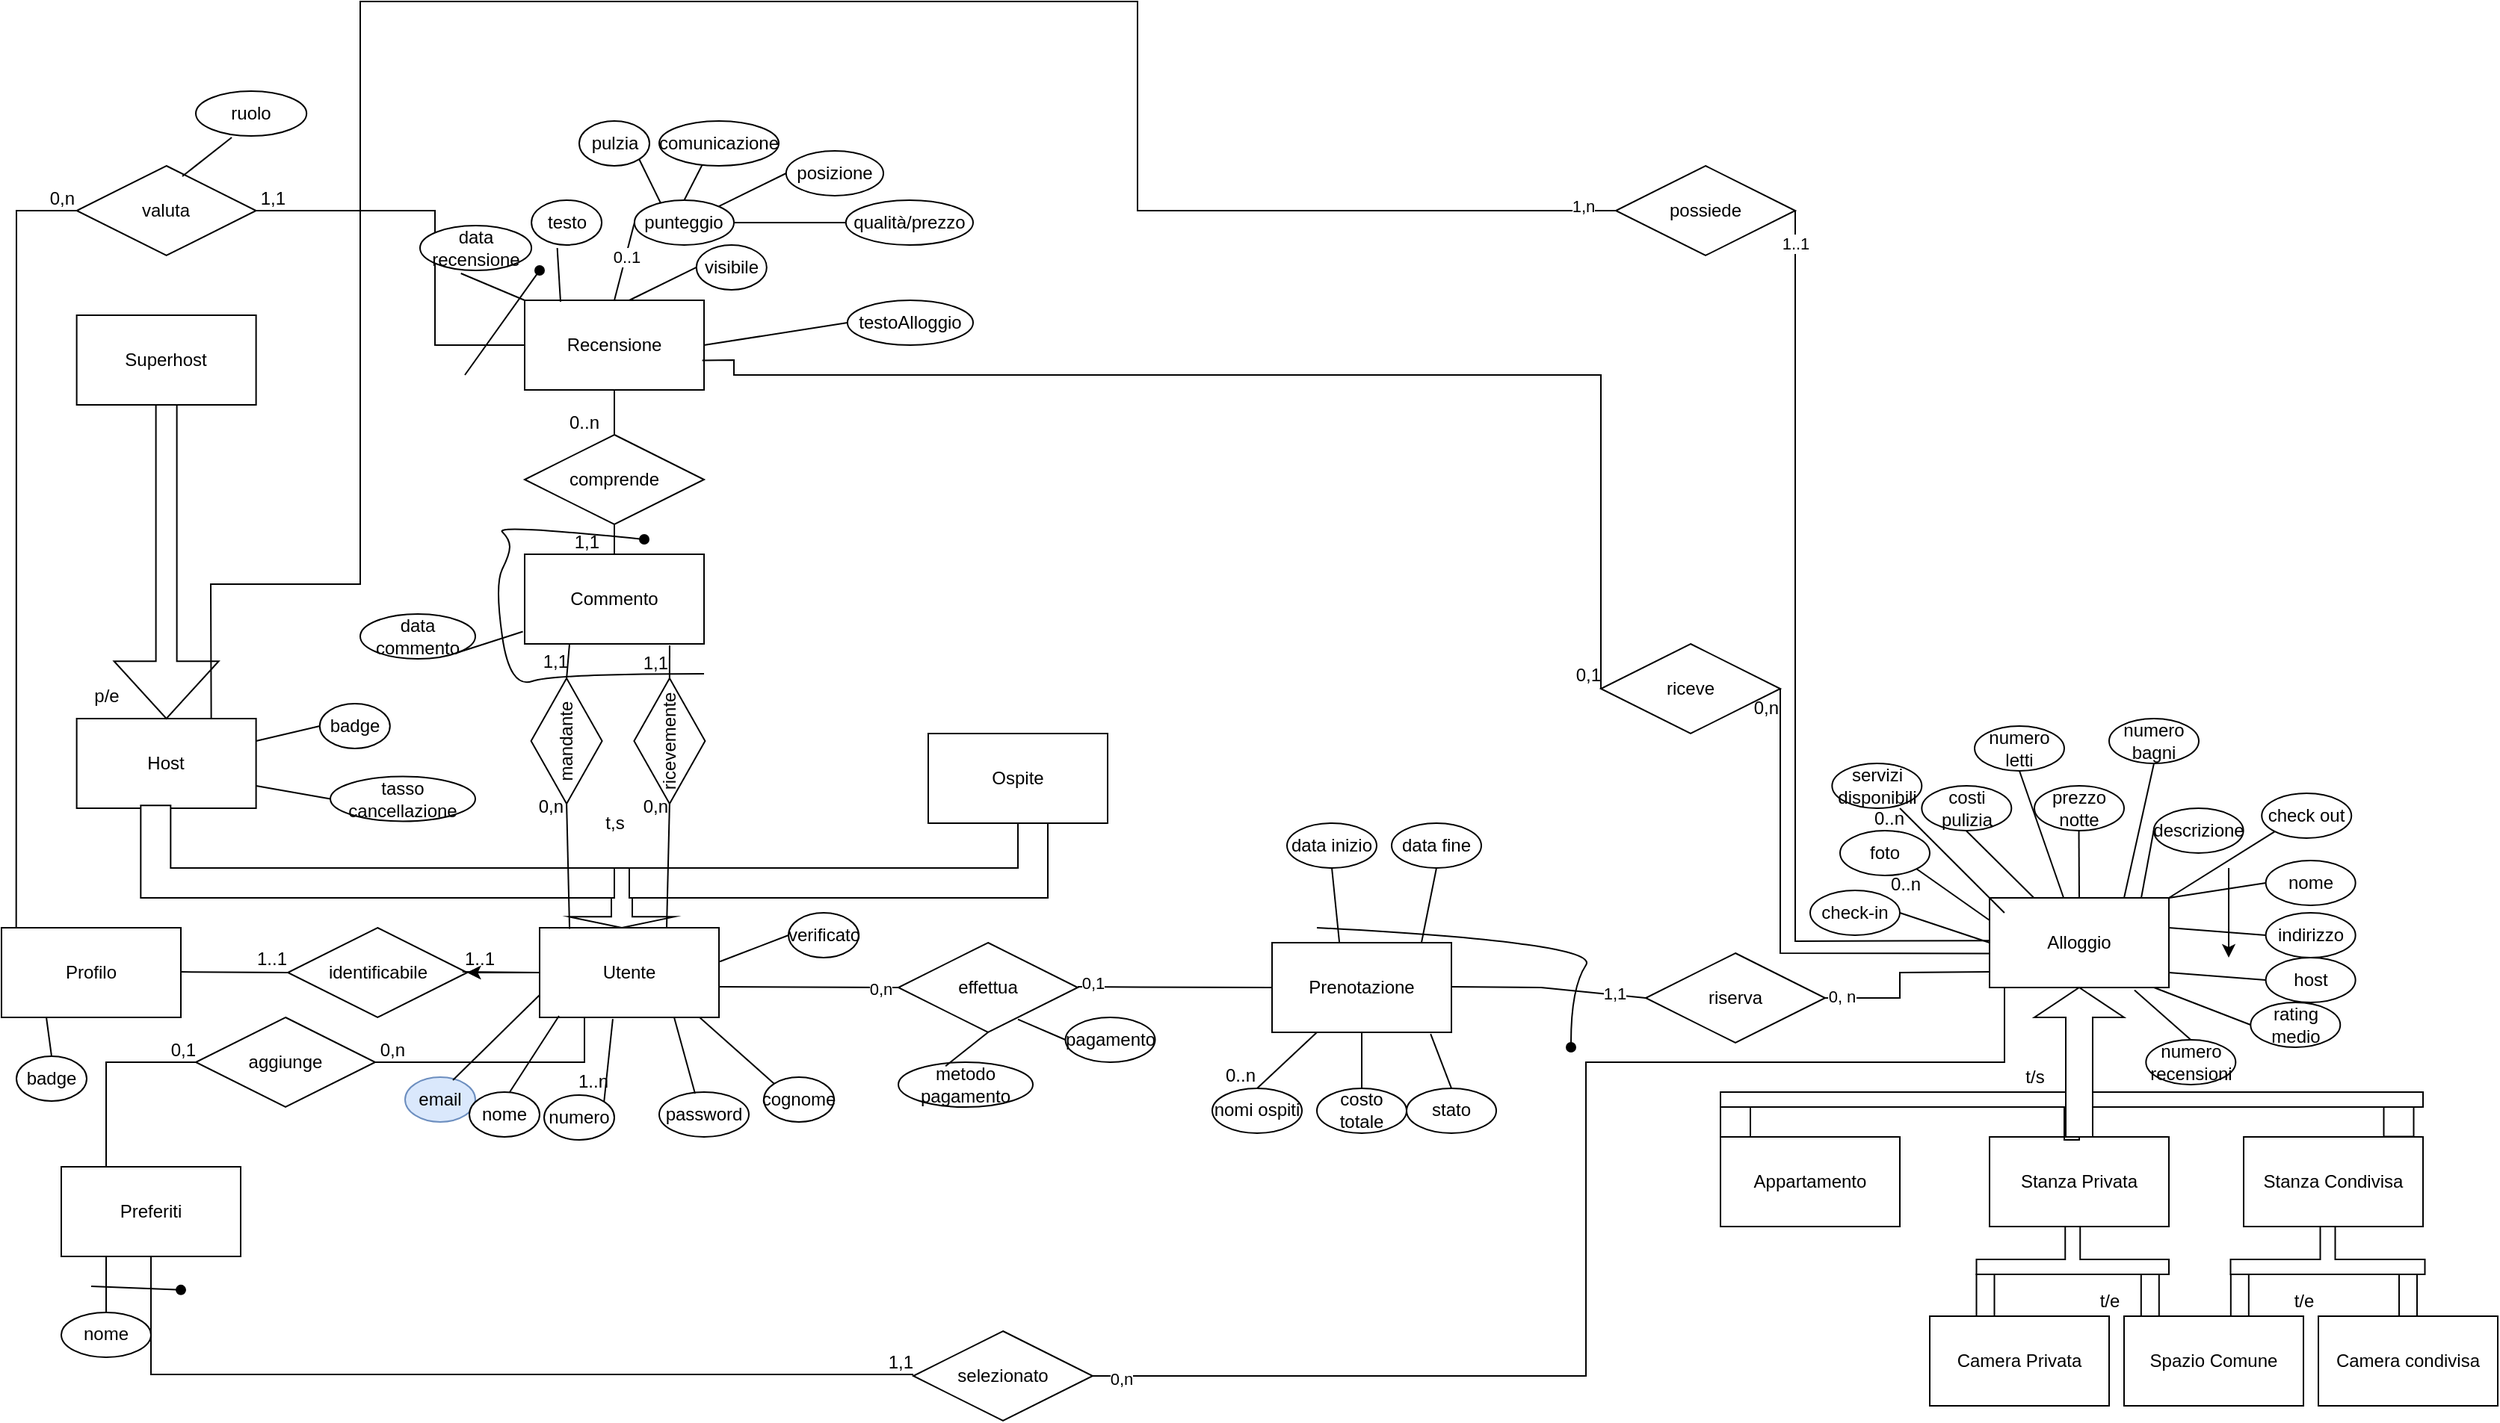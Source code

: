 <mxfile version="20.6.2" type="device"><diagram id="R2lEEEUBdFMjLlhIrx00" name="Page-1"><mxGraphModel dx="1554" dy="870" grid="1" gridSize="10" guides="1" tooltips="1" connect="1" arrows="1" fold="1" page="1" pageScale="1" pageWidth="850" pageHeight="1100" math="0" shadow="0" extFonts="Permanent Marker^https://fonts.googleapis.com/css?family=Permanent+Marker"><root><mxCell id="0"/><mxCell id="1" parent="0"/><mxCell id="AVyPvcWmfiNODIjCDEgU-160" value="aggiunge" style="shape=rhombus;perimeter=rhombusPerimeter;whiteSpace=wrap;html=1;align=center;" parent="1" vertex="1"><mxGeometry x="150" y="820" width="120" height="60" as="geometry"/></mxCell><mxCell id="AVyPvcWmfiNODIjCDEgU-39" value="" style="rounded=0;whiteSpace=wrap;html=1;rotation=90;" parent="1" vertex="1"><mxGeometry x="1610" y="876" width="27.5" height="20" as="geometry"/></mxCell><mxCell id="AVyPvcWmfiNODIjCDEgU-11" value="Alloggio" style="rounded=0;whiteSpace=wrap;html=1;" parent="1" vertex="1"><mxGeometry x="1350.0" y="740" width="120" height="60" as="geometry"/></mxCell><mxCell id="AVyPvcWmfiNODIjCDEgU-12" value="Host" style="rounded=0;whiteSpace=wrap;html=1;" parent="1" vertex="1"><mxGeometry x="70.31" y="620" width="120" height="60" as="geometry"/></mxCell><mxCell id="AVyPvcWmfiNODIjCDEgU-14" value="Ospite" style="rounded=0;whiteSpace=wrap;html=1;" parent="1" vertex="1"><mxGeometry x="640" y="630" width="120" height="60" as="geometry"/></mxCell><mxCell id="AVyPvcWmfiNODIjCDEgU-16" value="" style="shape=singleArrow;direction=north;whiteSpace=wrap;html=1;arrowWidth=0.2;arrowSize=0.183;rotation=-180;" parent="1" vertex="1"><mxGeometry x="400" y="720" width="70" height="40" as="geometry"/></mxCell><mxCell id="AVyPvcWmfiNODIjCDEgU-88" value="" style="edgeStyle=orthogonalEdgeStyle;rounded=0;orthogonalLoop=1;jettySize=auto;html=1;" parent="1" source="AVyPvcWmfiNODIjCDEgU-17" target="AVyPvcWmfiNODIjCDEgU-80" edge="1"><mxGeometry relative="1" as="geometry"/></mxCell><mxCell id="AVyPvcWmfiNODIjCDEgU-163" value="" style="edgeStyle=orthogonalEdgeStyle;rounded=0;orthogonalLoop=1;jettySize=auto;html=1;" parent="1" source="AVyPvcWmfiNODIjCDEgU-17" target="AVyPvcWmfiNODIjCDEgU-80" edge="1"><mxGeometry relative="1" as="geometry"/></mxCell><mxCell id="AVyPvcWmfiNODIjCDEgU-17" value="Utente" style="rounded=0;whiteSpace=wrap;html=1;" parent="1" vertex="1"><mxGeometry x="380" y="760" width="120" height="60" as="geometry"/></mxCell><mxCell id="AVyPvcWmfiNODIjCDEgU-19" value="Prenotazione" style="rounded=0;whiteSpace=wrap;html=1;" parent="1" vertex="1"><mxGeometry x="870" y="770" width="120" height="60" as="geometry"/></mxCell><mxCell id="AVyPvcWmfiNODIjCDEgU-21" value="Recensione" style="rounded=0;whiteSpace=wrap;html=1;" parent="1" vertex="1"><mxGeometry x="370" y="340" width="120" height="60" as="geometry"/></mxCell><mxCell id="AVyPvcWmfiNODIjCDEgU-22" value="" style="shape=corner;whiteSpace=wrap;html=1;rotation=-90;" parent="1" vertex="1"><mxGeometry x="240.64" y="550.65" width="61.88" height="316.83" as="geometry"/></mxCell><mxCell id="AVyPvcWmfiNODIjCDEgU-24" value="" style="shape=corner;whiteSpace=wrap;html=1;rotation=-180;" parent="1" vertex="1"><mxGeometry x="440" y="690" width="280" height="50" as="geometry"/></mxCell><mxCell id="AVyPvcWmfiNODIjCDEgU-26" value="Preferiti" style="rounded=0;whiteSpace=wrap;html=1;" parent="1" vertex="1"><mxGeometry x="60" y="920" width="120" height="60" as="geometry"/></mxCell><mxCell id="AVyPvcWmfiNODIjCDEgU-27" value="Profilo" style="rounded=0;whiteSpace=wrap;html=1;" parent="1" vertex="1"><mxGeometry x="20.0" y="760" width="120" height="60" as="geometry"/></mxCell><mxCell id="AVyPvcWmfiNODIjCDEgU-28" value="Appartamento" style="rounded=0;whiteSpace=wrap;html=1;" parent="1" vertex="1"><mxGeometry x="1170" y="900" width="120" height="60" as="geometry"/></mxCell><mxCell id="AVyPvcWmfiNODIjCDEgU-29" value="Stanza Privata" style="rounded=0;whiteSpace=wrap;html=1;" parent="1" vertex="1"><mxGeometry x="1350.0" y="900" width="120" height="60" as="geometry"/></mxCell><mxCell id="AVyPvcWmfiNODIjCDEgU-30" value="Stanza Condivisa" style="rounded=0;whiteSpace=wrap;html=1;" parent="1" vertex="1"><mxGeometry x="1520" y="900" width="120" height="60" as="geometry"/></mxCell><mxCell id="AVyPvcWmfiNODIjCDEgU-35" value="" style="shape=tee;whiteSpace=wrap;html=1;dx=10;dy=10;rotation=0;" parent="1" vertex="1"><mxGeometry x="1170" y="870" width="470" height="32" as="geometry"/></mxCell><mxCell id="AVyPvcWmfiNODIjCDEgU-37" value="" style="shape=singleArrow;direction=south;whiteSpace=wrap;html=1;rotation=-180;" parent="1" vertex="1"><mxGeometry x="1380" y="800" width="60" height="100" as="geometry"/></mxCell><mxCell id="AVyPvcWmfiNODIjCDEgU-38" value="" style="rounded=0;whiteSpace=wrap;html=1;rotation=90;" parent="1" vertex="1"><mxGeometry x="1170" y="880" width="20" height="20" as="geometry"/></mxCell><mxCell id="AVyPvcWmfiNODIjCDEgU-41" value="Superhost" style="rounded=0;whiteSpace=wrap;html=1;" parent="1" vertex="1"><mxGeometry x="70.31" y="350" width="120" height="60" as="geometry"/></mxCell><mxCell id="AVyPvcWmfiNODIjCDEgU-47" value="email" style="ellipse;whiteSpace=wrap;html=1;align=center;fillColor=#dae8fc;strokeColor=#6c8ebf;" parent="1" vertex="1"><mxGeometry x="290" y="860" width="47" height="30" as="geometry"/></mxCell><mxCell id="AVyPvcWmfiNODIjCDEgU-48" value="nome" style="ellipse;whiteSpace=wrap;html=1;align=center;" parent="1" vertex="1"><mxGeometry x="333" y="870" width="47" height="30" as="geometry"/></mxCell><mxCell id="AVyPvcWmfiNODIjCDEgU-49" value="cognome" style="ellipse;whiteSpace=wrap;html=1;align=center;" parent="1" vertex="1"><mxGeometry x="530" y="860" width="47" height="30" as="geometry"/></mxCell><mxCell id="AVyPvcWmfiNODIjCDEgU-50" value="password" style="ellipse;whiteSpace=wrap;html=1;align=center;" parent="1" vertex="1"><mxGeometry x="460" y="870" width="60" height="30" as="geometry"/></mxCell><mxCell id="AVyPvcWmfiNODIjCDEgU-51" value="" style="endArrow=none;html=1;rounded=0;dashPattern=1 2;exitX=0.408;exitY=1.017;exitDx=0;exitDy=0;entryX=1;entryY=0;entryDx=0;entryDy=0;exitPerimeter=0;" parent="1" source="AVyPvcWmfiNODIjCDEgU-17" target="AVyPvcWmfiNODIjCDEgU-53" edge="1"><mxGeometry relative="1" as="geometry"><mxPoint x="480" y="979.09" as="sourcePoint"/><mxPoint x="640" y="979.09" as="targetPoint"/><Array as="points"/></mxGeometry></mxCell><mxCell id="AVyPvcWmfiNODIjCDEgU-52" value="1..n" style="resizable=0;html=1;align=right;verticalAlign=bottom;" parent="AVyPvcWmfiNODIjCDEgU-51" connectable="0" vertex="1"><mxGeometry x="1" relative="1" as="geometry"><mxPoint x="3" y="-5" as="offset"/></mxGeometry></mxCell><mxCell id="AVyPvcWmfiNODIjCDEgU-53" value="numero" style="ellipse;whiteSpace=wrap;html=1;align=center;" parent="1" vertex="1"><mxGeometry x="383" y="872" width="47" height="30" as="geometry"/></mxCell><mxCell id="AVyPvcWmfiNODIjCDEgU-54" value="" style="endArrow=none;html=1;rounded=0;entryX=0;entryY=0.75;entryDx=0;entryDy=0;exitX=0.681;exitY=0.067;exitDx=0;exitDy=0;exitPerimeter=0;" parent="1" source="AVyPvcWmfiNODIjCDEgU-47" target="AVyPvcWmfiNODIjCDEgU-17" edge="1"><mxGeometry relative="1" as="geometry"><mxPoint x="337" y="874.55" as="sourcePoint"/><mxPoint x="380" y="880" as="targetPoint"/><Array as="points"/></mxGeometry></mxCell><mxCell id="AVyPvcWmfiNODIjCDEgU-55" value="" style="endArrow=none;html=1;rounded=0;entryX=0.108;entryY=0.983;entryDx=0;entryDy=0;entryPerimeter=0;" parent="1" target="AVyPvcWmfiNODIjCDEgU-17" edge="1"><mxGeometry relative="1" as="geometry"><mxPoint x="360" y="870" as="sourcePoint"/><mxPoint x="390" y="900" as="targetPoint"/><Array as="points"/></mxGeometry></mxCell><mxCell id="AVyPvcWmfiNODIjCDEgU-56" value="" style="endArrow=none;html=1;rounded=0;entryX=0;entryY=0;entryDx=0;entryDy=0;exitX=0.892;exitY=1;exitDx=0;exitDy=0;exitPerimeter=0;" parent="1" source="AVyPvcWmfiNODIjCDEgU-17" target="AVyPvcWmfiNODIjCDEgU-49" edge="1"><mxGeometry relative="1" as="geometry"><mxPoint x="480" y="886.48" as="sourcePoint"/><mxPoint x="543.853" y="900.004" as="targetPoint"/><Array as="points"/></mxGeometry></mxCell><mxCell id="AVyPvcWmfiNODIjCDEgU-57" value="" style="endArrow=none;html=1;rounded=0;entryX=0.4;entryY=0.033;entryDx=0;entryDy=0;exitX=0.75;exitY=1;exitDx=0;exitDy=0;entryPerimeter=0;" parent="1" source="AVyPvcWmfiNODIjCDEgU-17" target="AVyPvcWmfiNODIjCDEgU-50" edge="1"><mxGeometry relative="1" as="geometry"><mxPoint x="510" y="900" as="sourcePoint"/><mxPoint x="540.0" y="885" as="targetPoint"/><Array as="points"/></mxGeometry></mxCell><mxCell id="AVyPvcWmfiNODIjCDEgU-58" value="verificato" style="ellipse;whiteSpace=wrap;html=1;align=center;" parent="1" vertex="1"><mxGeometry x="546.5" y="750" width="47" height="30" as="geometry"/></mxCell><mxCell id="AVyPvcWmfiNODIjCDEgU-59" value="" style="endArrow=none;html=1;rounded=0;entryX=0;entryY=0.5;entryDx=0;entryDy=0;exitX=1.005;exitY=0.377;exitDx=0;exitDy=0;exitPerimeter=0;" parent="1" source="AVyPvcWmfiNODIjCDEgU-17" target="AVyPvcWmfiNODIjCDEgU-58" edge="1"><mxGeometry relative="1" as="geometry"><mxPoint x="500" y="770" as="sourcePoint"/><mxPoint x="563.853" y="760.004" as="targetPoint"/><Array as="points"/></mxGeometry></mxCell><mxCell id="AVyPvcWmfiNODIjCDEgU-61" value="effettua" style="shape=rhombus;perimeter=rhombusPerimeter;whiteSpace=wrap;html=1;align=center;" parent="1" vertex="1"><mxGeometry x="620" y="770" width="120" height="60" as="geometry"/></mxCell><mxCell id="AVyPvcWmfiNODIjCDEgU-62" value="riserva" style="shape=rhombus;perimeter=rhombusPerimeter;whiteSpace=wrap;html=1;align=center;" parent="1" vertex="1"><mxGeometry x="1120" y="777" width="120" height="60" as="geometry"/></mxCell><mxCell id="AVyPvcWmfiNODIjCDEgU-63" value="pagamento" style="ellipse;whiteSpace=wrap;html=1;align=center;" parent="1" vertex="1"><mxGeometry x="731.76" y="820" width="60" height="30" as="geometry"/></mxCell><mxCell id="AVyPvcWmfiNODIjCDEgU-64" value="" style="endArrow=none;html=1;rounded=0;entryX=0;entryY=0.5;entryDx=0;entryDy=0;exitX=0.852;exitY=0.655;exitDx=0;exitDy=0;exitPerimeter=0;" parent="1" target="AVyPvcWmfiNODIjCDEgU-63" edge="1"><mxGeometry relative="1" as="geometry"><mxPoint x="700.0" y="821.3" as="sourcePoint"/><mxPoint x="754.76" y="800" as="targetPoint"/><Array as="points"/></mxGeometry></mxCell><mxCell id="AVyPvcWmfiNODIjCDEgU-69" value="" style="endArrow=none;html=1;rounded=0;" parent="1" edge="1"><mxGeometry relative="1" as="geometry"><mxPoint x="500" y="799.55" as="sourcePoint"/><mxPoint x="620" y="800" as="targetPoint"/></mxGeometry></mxCell><mxCell id="Gj73CBvljKfEd9_Tc63P-2" value="0,n" style="edgeLabel;html=1;align=center;verticalAlign=middle;resizable=0;points=[];" parent="AVyPvcWmfiNODIjCDEgU-69" vertex="1" connectable="0"><mxGeometry x="0.8" y="-1" relative="1" as="geometry"><mxPoint as="offset"/></mxGeometry></mxCell><mxCell id="AVyPvcWmfiNODIjCDEgU-70" value="" style="endArrow=none;html=1;rounded=0;entryX=0;entryY=0.5;entryDx=0;entryDy=0;" parent="1" target="AVyPvcWmfiNODIjCDEgU-19" edge="1"><mxGeometry relative="1" as="geometry"><mxPoint x="740" y="799.55" as="sourcePoint"/><mxPoint x="860" y="800" as="targetPoint"/></mxGeometry></mxCell><mxCell id="Gj73CBvljKfEd9_Tc63P-1" value="0,1" style="edgeLabel;html=1;align=center;verticalAlign=middle;resizable=0;points=[];" parent="AVyPvcWmfiNODIjCDEgU-70" vertex="1" connectable="0"><mxGeometry x="-0.846" y="3" relative="1" as="geometry"><mxPoint as="offset"/></mxGeometry></mxCell><mxCell id="AVyPvcWmfiNODIjCDEgU-72" value="" style="endArrow=none;html=1;rounded=0;entryX=0;entryY=0.5;entryDx=0;entryDy=0;" parent="1" target="AVyPvcWmfiNODIjCDEgU-62" edge="1"><mxGeometry relative="1" as="geometry"><mxPoint x="990" y="799.55" as="sourcePoint"/><mxPoint x="1120" y="800" as="targetPoint"/><Array as="points"><mxPoint x="1050" y="800"/></Array></mxGeometry></mxCell><mxCell id="Gj73CBvljKfEd9_Tc63P-3" value="1,1" style="edgeLabel;html=1;align=center;verticalAlign=middle;resizable=0;points=[];" parent="AVyPvcWmfiNODIjCDEgU-72" vertex="1" connectable="0"><mxGeometry x="0.675" y="1" relative="1" as="geometry"><mxPoint as="offset"/></mxGeometry></mxCell><mxCell id="AVyPvcWmfiNODIjCDEgU-73" value="" style="endArrow=none;html=1;rounded=0;exitX=1;exitY=0.5;exitDx=0;exitDy=0;" parent="1" source="AVyPvcWmfiNODIjCDEgU-62" edge="1"><mxGeometry relative="1" as="geometry"><mxPoint x="1250" y="789.09" as="sourcePoint"/><mxPoint x="1350" y="789.54" as="targetPoint"/><Array as="points"><mxPoint x="1290" y="807"/><mxPoint x="1290" y="790"/></Array></mxGeometry></mxCell><mxCell id="Gj73CBvljKfEd9_Tc63P-4" value="0, n" style="edgeLabel;html=1;align=center;verticalAlign=middle;resizable=0;points=[];" parent="AVyPvcWmfiNODIjCDEgU-73" vertex="1" connectable="0"><mxGeometry x="-0.827" y="1" relative="1" as="geometry"><mxPoint as="offset"/></mxGeometry></mxCell><mxCell id="AVyPvcWmfiNODIjCDEgU-74" value="" style="shape=tee;whiteSpace=wrap;html=1;dx=10;dy=10;rotation=-180;" parent="1" vertex="1"><mxGeometry x="1341.25" y="960" width="128.75" height="32" as="geometry"/></mxCell><mxCell id="AVyPvcWmfiNODIjCDEgU-75" value="" style="shape=tee;whiteSpace=wrap;html=1;dx=10;dy=10;rotation=-180;" parent="1" vertex="1"><mxGeometry x="1511.25" y="960" width="130" height="32" as="geometry"/></mxCell><mxCell id="AVyPvcWmfiNODIjCDEgU-76" value="" style="rounded=0;whiteSpace=wrap;html=1;rotation=90;" parent="1" vertex="1"><mxGeometry x="1329.84" y="1003.42" width="34.82" height="12" as="geometry"/></mxCell><mxCell id="AVyPvcWmfiNODIjCDEgU-77" value="" style="rounded=0;whiteSpace=wrap;html=1;rotation=90;" parent="1" vertex="1"><mxGeometry x="1440.0" y="1003.42" width="34.82" height="12" as="geometry"/></mxCell><mxCell id="AVyPvcWmfiNODIjCDEgU-78" value="" style="rounded=0;whiteSpace=wrap;html=1;rotation=90;" parent="1" vertex="1"><mxGeometry x="1500" y="1003.42" width="34.82" height="12" as="geometry"/></mxCell><mxCell id="AVyPvcWmfiNODIjCDEgU-79" value="" style="rounded=0;whiteSpace=wrap;html=1;rotation=90;" parent="1" vertex="1"><mxGeometry x="1612.59" y="1003.42" width="34.82" height="12" as="geometry"/></mxCell><mxCell id="AVyPvcWmfiNODIjCDEgU-33" value="Camera condivisa" style="rounded=0;whiteSpace=wrap;html=1;" parent="1" vertex="1"><mxGeometry x="1570" y="1020" width="120" height="60" as="geometry"/></mxCell><mxCell id="AVyPvcWmfiNODIjCDEgU-31" value="Spazio Comune" style="rounded=0;whiteSpace=wrap;html=1;" parent="1" vertex="1"><mxGeometry x="1440" y="1020" width="120" height="60" as="geometry"/></mxCell><mxCell id="AVyPvcWmfiNODIjCDEgU-32" value="Camera Privata" style="rounded=0;whiteSpace=wrap;html=1;" parent="1" vertex="1"><mxGeometry x="1310" y="1020" width="120" height="60" as="geometry"/></mxCell><mxCell id="AVyPvcWmfiNODIjCDEgU-80" value="identificabile" style="shape=rhombus;perimeter=rhombusPerimeter;whiteSpace=wrap;html=1;align=center;" parent="1" vertex="1"><mxGeometry x="211.58" y="760" width="120" height="60" as="geometry"/></mxCell><mxCell id="AVyPvcWmfiNODIjCDEgU-82" value="" style="endArrow=none;html=1;rounded=0;entryX=0;entryY=0.5;entryDx=0;entryDy=0;" parent="1" target="AVyPvcWmfiNODIjCDEgU-80" edge="1"><mxGeometry relative="1" as="geometry"><mxPoint x="140" y="789.55" as="sourcePoint"/><mxPoint x="300" y="789.55" as="targetPoint"/></mxGeometry></mxCell><mxCell id="AVyPvcWmfiNODIjCDEgU-84" value="1..1" style="resizable=0;html=1;align=right;verticalAlign=bottom;" parent="AVyPvcWmfiNODIjCDEgU-82" connectable="0" vertex="1"><mxGeometry x="1" relative="1" as="geometry"/></mxCell><mxCell id="AVyPvcWmfiNODIjCDEgU-85" value="" style="endArrow=none;html=1;rounded=0;" parent="1" edge="1"><mxGeometry relative="1" as="geometry"><mxPoint x="328.42" y="789.55" as="sourcePoint"/><mxPoint x="380" y="790" as="targetPoint"/></mxGeometry></mxCell><mxCell id="AVyPvcWmfiNODIjCDEgU-86" value="1..1" style="resizable=0;html=1;align=left;verticalAlign=bottom;" parent="AVyPvcWmfiNODIjCDEgU-85" connectable="0" vertex="1"><mxGeometry x="-1" relative="1" as="geometry"/></mxCell><mxCell id="AVyPvcWmfiNODIjCDEgU-89" value="indirizzo" style="ellipse;whiteSpace=wrap;html=1;align=center;" parent="1" vertex="1"><mxGeometry x="1534.82" y="750" width="60" height="30" as="geometry"/></mxCell><mxCell id="AVyPvcWmfiNODIjCDEgU-90" value="" style="endArrow=none;html=1;rounded=0;entryX=0;entryY=0.5;entryDx=0;entryDy=0;exitX=1;exitY=0.5;exitDx=0;exitDy=0;" parent="1" target="AVyPvcWmfiNODIjCDEgU-89" edge="1"><mxGeometry relative="1" as="geometry"><mxPoint x="1470" y="760" as="sourcePoint"/><mxPoint x="1544.76" y="700" as="targetPoint"/><Array as="points"/></mxGeometry></mxCell><mxCell id="AVyPvcWmfiNODIjCDEgU-93" value="nome" style="ellipse;whiteSpace=wrap;html=1;align=center;" parent="1" vertex="1"><mxGeometry x="1534.82" y="715" width="60" height="30" as="geometry"/></mxCell><mxCell id="AVyPvcWmfiNODIjCDEgU-94" value="" style="endArrow=none;html=1;rounded=0;entryX=0;entryY=0.5;entryDx=0;entryDy=0;exitX=1;exitY=0.5;exitDx=0;exitDy=0;" parent="1" target="AVyPvcWmfiNODIjCDEgU-93" edge="1"><mxGeometry relative="1" as="geometry"><mxPoint x="1470" y="740" as="sourcePoint"/><mxPoint x="1544.76" y="680" as="targetPoint"/><Array as="points"/></mxGeometry></mxCell><mxCell id="AVyPvcWmfiNODIjCDEgU-95" value="descrizione" style="ellipse;whiteSpace=wrap;html=1;align=center;" parent="1" vertex="1"><mxGeometry x="1459.82" y="680" width="60" height="30" as="geometry"/></mxCell><mxCell id="AVyPvcWmfiNODIjCDEgU-96" value="" style="endArrow=none;html=1;rounded=0;entryX=0;entryY=0.5;entryDx=0;entryDy=0;exitX=0.846;exitY=-0.002;exitDx=0;exitDy=0;exitPerimeter=0;" parent="1" source="AVyPvcWmfiNODIjCDEgU-11" target="AVyPvcWmfiNODIjCDEgU-95" edge="1"><mxGeometry relative="1" as="geometry"><mxPoint x="1395" y="705" as="sourcePoint"/><mxPoint x="1469.76" y="645" as="targetPoint"/><Array as="points"/></mxGeometry></mxCell><mxCell id="AVyPvcWmfiNODIjCDEgU-97" value="prezzo notte" style="ellipse;whiteSpace=wrap;html=1;align=center;" parent="1" vertex="1"><mxGeometry x="1380.0" y="665" width="60" height="30" as="geometry"/></mxCell><mxCell id="AVyPvcWmfiNODIjCDEgU-98" value="" style="endArrow=none;html=1;rounded=0;entryX=0;entryY=0.5;entryDx=0;entryDy=0;exitX=0.5;exitY=0;exitDx=0;exitDy=0;" parent="1" source="AVyPvcWmfiNODIjCDEgU-11" edge="1"><mxGeometry relative="1" as="geometry"><mxPoint x="1401.47" y="740.0" as="sourcePoint"/><mxPoint x="1409.77" y="695.12" as="targetPoint"/><Array as="points"/></mxGeometry></mxCell><mxCell id="AVyPvcWmfiNODIjCDEgU-99" value="costi pulizia" style="ellipse;whiteSpace=wrap;html=1;align=center;" parent="1" vertex="1"><mxGeometry x="1304.66" y="665" width="60" height="30" as="geometry"/></mxCell><mxCell id="AVyPvcWmfiNODIjCDEgU-100" value="" style="endArrow=none;html=1;rounded=0;entryX=0;entryY=0.5;entryDx=0;entryDy=0;" parent="1" source="AVyPvcWmfiNODIjCDEgU-11" edge="1"><mxGeometry relative="1" as="geometry"><mxPoint x="1334.66" y="740" as="sourcePoint"/><mxPoint x="1334.43" y="695.12" as="targetPoint"/><Array as="points"/></mxGeometry></mxCell><mxCell id="AVyPvcWmfiNODIjCDEgU-101" value="foto" style="ellipse;whiteSpace=wrap;html=1;align=center;" parent="1" vertex="1"><mxGeometry x="1250.0" y="695" width="60" height="30" as="geometry"/></mxCell><mxCell id="AVyPvcWmfiNODIjCDEgU-111" value="" style="endArrow=none;html=1;rounded=0;exitX=0;exitY=0.25;exitDx=0;exitDy=0;entryX=1;entryY=1;entryDx=0;entryDy=0;" parent="1" source="AVyPvcWmfiNODIjCDEgU-11" target="AVyPvcWmfiNODIjCDEgU-101" edge="1"><mxGeometry relative="1" as="geometry"><mxPoint x="980" y="860" as="sourcePoint"/><mxPoint x="1310" y="730" as="targetPoint"/></mxGeometry></mxCell><mxCell id="AVyPvcWmfiNODIjCDEgU-112" value="0..n" style="resizable=0;html=1;align=right;verticalAlign=bottom;" parent="AVyPvcWmfiNODIjCDEgU-111" connectable="0" vertex="1"><mxGeometry x="1" relative="1" as="geometry"><mxPoint x="3" y="19" as="offset"/></mxGeometry></mxCell><mxCell id="AVyPvcWmfiNODIjCDEgU-113" value="numero&lt;br&gt;bagni" style="ellipse;whiteSpace=wrap;html=1;align=center;" parent="1" vertex="1"><mxGeometry x="1430.0" y="620" width="60" height="30" as="geometry"/></mxCell><mxCell id="AVyPvcWmfiNODIjCDEgU-114" value="" style="endArrow=none;html=1;rounded=0;entryX=0.5;entryY=1;entryDx=0;entryDy=0;exitX=0.75;exitY=0;exitDx=0;exitDy=0;" parent="1" source="AVyPvcWmfiNODIjCDEgU-11" target="AVyPvcWmfiNODIjCDEgU-113" edge="1"><mxGeometry relative="1" as="geometry"><mxPoint x="1440" y="730" as="sourcePoint"/><mxPoint x="1490" y="655" as="targetPoint"/></mxGeometry></mxCell><mxCell id="AVyPvcWmfiNODIjCDEgU-115" value="" style="resizable=0;html=1;align=right;verticalAlign=bottom;" parent="AVyPvcWmfiNODIjCDEgU-114" connectable="0" vertex="1"><mxGeometry x="1" relative="1" as="geometry"/></mxCell><mxCell id="AVyPvcWmfiNODIjCDEgU-116" value="numero letti" style="ellipse;whiteSpace=wrap;html=1;align=center;" parent="1" vertex="1"><mxGeometry x="1340.0" y="625" width="60" height="30" as="geometry"/></mxCell><mxCell id="AVyPvcWmfiNODIjCDEgU-117" value="" style="endArrow=none;html=1;rounded=0;entryX=0.5;entryY=1;entryDx=0;entryDy=0;" parent="1" source="AVyPvcWmfiNODIjCDEgU-11" target="AVyPvcWmfiNODIjCDEgU-116" edge="1"><mxGeometry relative="1" as="geometry"><mxPoint x="1350" y="745" as="sourcePoint"/><mxPoint x="1400" y="660" as="targetPoint"/></mxGeometry></mxCell><mxCell id="AVyPvcWmfiNODIjCDEgU-118" value="" style="resizable=0;html=1;align=right;verticalAlign=bottom;" parent="AVyPvcWmfiNODIjCDEgU-117" connectable="0" vertex="1"><mxGeometry x="1" relative="1" as="geometry"/></mxCell><mxCell id="AVyPvcWmfiNODIjCDEgU-121" value="servizi&lt;br&gt;disponibili" style="ellipse;whiteSpace=wrap;html=1;align=center;" parent="1" vertex="1"><mxGeometry x="1244.66" y="650" width="60" height="30" as="geometry"/></mxCell><mxCell id="AVyPvcWmfiNODIjCDEgU-122" value="" style="endArrow=none;html=1;rounded=0;entryX=0.756;entryY=1;entryDx=0;entryDy=0;exitX=0.083;exitY=0.167;exitDx=0;exitDy=0;exitPerimeter=0;entryPerimeter=0;" parent="1" source="AVyPvcWmfiNODIjCDEgU-11" target="AVyPvcWmfiNODIjCDEgU-121" edge="1"><mxGeometry relative="1" as="geometry"><mxPoint x="1304.225" y="765" as="sourcePoint"/><mxPoint x="1304.66" y="685" as="targetPoint"/></mxGeometry></mxCell><mxCell id="AVyPvcWmfiNODIjCDEgU-123" value="" style="resizable=0;html=1;align=right;verticalAlign=bottom;" parent="AVyPvcWmfiNODIjCDEgU-122" connectable="0" vertex="1"><mxGeometry x="1" relative="1" as="geometry"/></mxCell><mxCell id="AVyPvcWmfiNODIjCDEgU-124" value="check out" style="ellipse;whiteSpace=wrap;html=1;align=center;" parent="1" vertex="1"><mxGeometry x="1532.11" y="670" width="60" height="30" as="geometry"/></mxCell><mxCell id="AVyPvcWmfiNODIjCDEgU-125" value="" style="endArrow=none;html=1;rounded=0;entryX=0;entryY=1;entryDx=0;entryDy=0;exitX=1;exitY=0;exitDx=0;exitDy=0;" parent="1" source="AVyPvcWmfiNODIjCDEgU-11" target="AVyPvcWmfiNODIjCDEgU-124" edge="1"><mxGeometry relative="1" as="geometry"><mxPoint x="1647.41" y="770.02" as="sourcePoint"/><mxPoint x="1592.11" y="705" as="targetPoint"/></mxGeometry></mxCell><mxCell id="AVyPvcWmfiNODIjCDEgU-126" value="" style="resizable=0;html=1;align=right;verticalAlign=bottom;" parent="AVyPvcWmfiNODIjCDEgU-125" connectable="0" vertex="1"><mxGeometry x="1" relative="1" as="geometry"/></mxCell><mxCell id="AVyPvcWmfiNODIjCDEgU-127" value="host" style="ellipse;whiteSpace=wrap;html=1;align=center;" parent="1" vertex="1"><mxGeometry x="1534.82" y="780" width="60" height="30" as="geometry"/></mxCell><mxCell id="AVyPvcWmfiNODIjCDEgU-128" value="" style="endArrow=none;html=1;rounded=0;entryX=0;entryY=0.5;entryDx=0;entryDy=0;exitX=1;exitY=0.5;exitDx=0;exitDy=0;" parent="1" target="AVyPvcWmfiNODIjCDEgU-127" edge="1"><mxGeometry relative="1" as="geometry"><mxPoint x="1470" y="790" as="sourcePoint"/><mxPoint x="1544.76" y="730" as="targetPoint"/><Array as="points"/></mxGeometry></mxCell><mxCell id="AVyPvcWmfiNODIjCDEgU-131" value="rating medio" style="ellipse;whiteSpace=wrap;html=1;align=center;" parent="1" vertex="1"><mxGeometry x="1524.64" y="810" width="60" height="30" as="geometry"/></mxCell><mxCell id="AVyPvcWmfiNODIjCDEgU-132" value="" style="endArrow=none;html=1;rounded=0;entryX=0;entryY=0.5;entryDx=0;entryDy=0;" parent="1" target="AVyPvcWmfiNODIjCDEgU-131" edge="1"><mxGeometry relative="1" as="geometry"><mxPoint x="1460" y="800" as="sourcePoint"/><mxPoint x="1534.58" y="760" as="targetPoint"/><Array as="points"/></mxGeometry></mxCell><mxCell id="AVyPvcWmfiNODIjCDEgU-133" value="numero recensioni" style="ellipse;whiteSpace=wrap;html=1;align=center;" parent="1" vertex="1"><mxGeometry x="1454.66" y="835" width="60" height="30" as="geometry"/></mxCell><mxCell id="AVyPvcWmfiNODIjCDEgU-134" value="" style="endArrow=none;html=1;rounded=0;entryX=0.5;entryY=0;entryDx=0;entryDy=0;exitX=0.808;exitY=1.029;exitDx=0;exitDy=0;exitPerimeter=0;" parent="1" source="AVyPvcWmfiNODIjCDEgU-11" target="AVyPvcWmfiNODIjCDEgU-133" edge="1"><mxGeometry relative="1" as="geometry"><mxPoint x="1560" y="825" as="sourcePoint"/><mxPoint x="1484.43" y="865.12" as="targetPoint"/><Array as="points"/></mxGeometry></mxCell><mxCell id="AVyPvcWmfiNODIjCDEgU-137" value="data inizio" style="ellipse;whiteSpace=wrap;html=1;align=center;" parent="1" vertex="1"><mxGeometry x="880.0" y="690" width="60" height="30" as="geometry"/></mxCell><mxCell id="AVyPvcWmfiNODIjCDEgU-138" value="" style="endArrow=none;html=1;rounded=0;entryX=0.5;entryY=1;entryDx=0;entryDy=0;" parent="1" target="AVyPvcWmfiNODIjCDEgU-137" edge="1"><mxGeometry relative="1" as="geometry"><mxPoint x="915.064" y="770" as="sourcePoint"/><mxPoint x="869.77" y="725.12" as="targetPoint"/><Array as="points"/></mxGeometry></mxCell><mxCell id="AVyPvcWmfiNODIjCDEgU-139" value="data fine" style="ellipse;whiteSpace=wrap;html=1;align=center;" parent="1" vertex="1"><mxGeometry x="950.0" y="690" width="60" height="30" as="geometry"/></mxCell><mxCell id="AVyPvcWmfiNODIjCDEgU-140" value="" style="endArrow=none;html=1;rounded=0;entryX=0.5;entryY=1;entryDx=0;entryDy=0;exitX=0.833;exitY=0;exitDx=0;exitDy=0;exitPerimeter=0;" parent="1" source="AVyPvcWmfiNODIjCDEgU-19" target="AVyPvcWmfiNODIjCDEgU-139" edge="1"><mxGeometry relative="1" as="geometry"><mxPoint x="985.064" y="770" as="sourcePoint"/><mxPoint x="939.77" y="725.12" as="targetPoint"/><Array as="points"/></mxGeometry></mxCell><mxCell id="AVyPvcWmfiNODIjCDEgU-146" value="" style="endArrow=none;html=1;rounded=0;exitX=0.25;exitY=1;exitDx=0;exitDy=0;entryX=0.5;entryY=0;entryDx=0;entryDy=0;" parent="1" source="AVyPvcWmfiNODIjCDEgU-19" target="AVyPvcWmfiNODIjCDEgU-148" edge="1"><mxGeometry relative="1" as="geometry"><mxPoint x="940" y="892.48" as="sourcePoint"/><mxPoint x="900" y="867.48" as="targetPoint"/></mxGeometry></mxCell><mxCell id="AVyPvcWmfiNODIjCDEgU-147" value="0..n" style="resizable=0;html=1;align=right;verticalAlign=bottom;" parent="AVyPvcWmfiNODIjCDEgU-146" connectable="0" vertex="1"><mxGeometry x="1" relative="1" as="geometry"/></mxCell><mxCell id="AVyPvcWmfiNODIjCDEgU-148" value="nomi ospiti" style="ellipse;whiteSpace=wrap;html=1;align=center;" parent="1" vertex="1"><mxGeometry x="830.0" y="867.48" width="60" height="30" as="geometry"/></mxCell><mxCell id="AVyPvcWmfiNODIjCDEgU-149" value="costo totale" style="ellipse;whiteSpace=wrap;html=1;align=center;" parent="1" vertex="1"><mxGeometry x="900.0" y="867.48" width="60" height="30" as="geometry"/></mxCell><mxCell id="AVyPvcWmfiNODIjCDEgU-150" value="" style="endArrow=none;html=1;rounded=0;entryX=0.5;entryY=1;entryDx=0;entryDy=0;exitX=0.5;exitY=0;exitDx=0;exitDy=0;" parent="1" source="AVyPvcWmfiNODIjCDEgU-149" target="AVyPvcWmfiNODIjCDEgU-19" edge="1"><mxGeometry relative="1" as="geometry"><mxPoint x="1002.644" y="874.88" as="sourcePoint"/><mxPoint x="957.35" y="830.0" as="targetPoint"/><Array as="points"/></mxGeometry></mxCell><mxCell id="AVyPvcWmfiNODIjCDEgU-156" value="metodo pagamento" style="ellipse;whiteSpace=wrap;html=1;align=center;" parent="1" vertex="1"><mxGeometry x="620" y="850" width="90" height="30" as="geometry"/></mxCell><mxCell id="AVyPvcWmfiNODIjCDEgU-157" value="" style="endArrow=none;html=1;rounded=0;entryX=0.351;entryY=0.086;entryDx=0;entryDy=0;exitX=0.5;exitY=1;exitDx=0;exitDy=0;entryPerimeter=0;" parent="1" source="AVyPvcWmfiNODIjCDEgU-61" target="AVyPvcWmfiNODIjCDEgU-156" edge="1"><mxGeometry relative="1" as="geometry"><mxPoint x="720" y="840" as="sourcePoint"/><mxPoint x="741.76" y="845" as="targetPoint"/><Array as="points"/></mxGeometry></mxCell><mxCell id="AVyPvcWmfiNODIjCDEgU-158" value="" style="endArrow=none;html=1;rounded=0;exitX=0.25;exitY=1;exitDx=0;exitDy=0;" parent="1" source="AVyPvcWmfiNODIjCDEgU-17" edge="1"><mxGeometry relative="1" as="geometry"><mxPoint x="410" y="850" as="sourcePoint"/><mxPoint x="270" y="850" as="targetPoint"/><Array as="points"><mxPoint x="410" y="850"/></Array></mxGeometry></mxCell><mxCell id="AVyPvcWmfiNODIjCDEgU-159" value="0,n" style="resizable=0;html=1;align=right;verticalAlign=bottom;" parent="AVyPvcWmfiNODIjCDEgU-158" connectable="0" vertex="1"><mxGeometry x="1" relative="1" as="geometry"><mxPoint x="20" as="offset"/></mxGeometry></mxCell><mxCell id="AVyPvcWmfiNODIjCDEgU-161" value="" style="endArrow=none;html=1;rounded=0;entryX=0;entryY=0.5;entryDx=0;entryDy=0;exitX=0.25;exitY=0;exitDx=0;exitDy=0;" parent="1" source="AVyPvcWmfiNODIjCDEgU-26" target="AVyPvcWmfiNODIjCDEgU-160" edge="1"><mxGeometry relative="1" as="geometry"><mxPoint x="120" y="900" as="sourcePoint"/><mxPoint x="280" y="900" as="targetPoint"/><Array as="points"><mxPoint x="90" y="850"/></Array></mxGeometry></mxCell><mxCell id="AVyPvcWmfiNODIjCDEgU-162" value="0,1" style="resizable=0;html=1;align=right;verticalAlign=bottom;" parent="AVyPvcWmfiNODIjCDEgU-161" connectable="0" vertex="1"><mxGeometry x="1" relative="1" as="geometry"/></mxCell><mxCell id="AVyPvcWmfiNODIjCDEgU-166" value="riceve" style="shape=rhombus;perimeter=rhombusPerimeter;whiteSpace=wrap;html=1;align=center;fontStyle=0;fillColor=default;" parent="1" vertex="1"><mxGeometry x="1090" y="570" width="120" height="60" as="geometry"/></mxCell><mxCell id="AVyPvcWmfiNODIjCDEgU-168" value="" style="endArrow=none;html=1;rounded=0;" parent="1" edge="1"><mxGeometry relative="1" as="geometry"><mxPoint x="750" y="1060" as="sourcePoint"/><mxPoint x="1360" y="799.54" as="targetPoint"/><Array as="points"><mxPoint x="1080" y="1060"/><mxPoint x="1080" y="850"/><mxPoint x="1300" y="850"/><mxPoint x="1360" y="850"/></Array></mxGeometry></mxCell><mxCell id="AVyPvcWmfiNODIjCDEgU-170" value="0,n" style="edgeLabel;html=1;align=center;verticalAlign=middle;resizable=0;points=[];" parent="AVyPvcWmfiNODIjCDEgU-168" vertex="1" connectable="0"><mxGeometry x="-0.96" y="-2" relative="1" as="geometry"><mxPoint x="1" as="offset"/></mxGeometry></mxCell><mxCell id="AVyPvcWmfiNODIjCDEgU-169" value="selezionato" style="shape=rhombus;perimeter=rhombusPerimeter;whiteSpace=wrap;html=1;align=center;" parent="1" vertex="1"><mxGeometry x="630" y="1030" width="120" height="60" as="geometry"/></mxCell><mxCell id="AVyPvcWmfiNODIjCDEgU-171" value="" style="endArrow=none;html=1;rounded=0;exitX=0.5;exitY=1;exitDx=0;exitDy=0;" parent="1" source="AVyPvcWmfiNODIjCDEgU-26" edge="1"><mxGeometry relative="1" as="geometry"><mxPoint x="100" y="990" as="sourcePoint"/><mxPoint x="630" y="1059" as="targetPoint"/><Array as="points"><mxPoint x="120" y="1059"/></Array></mxGeometry></mxCell><mxCell id="AVyPvcWmfiNODIjCDEgU-172" value="1,1" style="resizable=0;html=1;align=right;verticalAlign=bottom;" parent="AVyPvcWmfiNODIjCDEgU-171" connectable="0" vertex="1"><mxGeometry x="1" relative="1" as="geometry"/></mxCell><mxCell id="AVyPvcWmfiNODIjCDEgU-175" value="badge" style="ellipse;whiteSpace=wrap;html=1;align=center;" parent="1" vertex="1"><mxGeometry x="232.9" y="610" width="47" height="30" as="geometry"/></mxCell><mxCell id="AVyPvcWmfiNODIjCDEgU-195" value="valuta" style="shape=rhombus;perimeter=rhombusPerimeter;whiteSpace=wrap;html=1;align=center;" parent="1" vertex="1"><mxGeometry x="70.31" y="250" width="120" height="60" as="geometry"/></mxCell><mxCell id="AVyPvcWmfiNODIjCDEgU-196" value="" style="endArrow=none;html=1;rounded=0;entryX=1;entryY=0.5;entryDx=0;entryDy=0;exitX=0;exitY=0.5;exitDx=0;exitDy=0;" parent="1" source="AVyPvcWmfiNODIjCDEgU-21" target="AVyPvcWmfiNODIjCDEgU-195" edge="1"><mxGeometry relative="1" as="geometry"><mxPoint x="310" y="280" as="sourcePoint"/><mxPoint x="470" y="280" as="targetPoint"/><Array as="points"><mxPoint x="310" y="370"/><mxPoint x="310" y="280"/></Array></mxGeometry></mxCell><mxCell id="AVyPvcWmfiNODIjCDEgU-197" value="1,1" style="resizable=0;html=1;align=right;verticalAlign=bottom;" parent="AVyPvcWmfiNODIjCDEgU-196" connectable="0" vertex="1"><mxGeometry x="1" relative="1" as="geometry"><mxPoint x="20" as="offset"/></mxGeometry></mxCell><mxCell id="AVyPvcWmfiNODIjCDEgU-198" value="" style="endArrow=none;html=1;rounded=0;exitX=0.082;exitY=-0.008;exitDx=0;exitDy=0;exitPerimeter=0;" parent="1" source="AVyPvcWmfiNODIjCDEgU-27" edge="1"><mxGeometry relative="1" as="geometry"><mxPoint x="30" y="750" as="sourcePoint"/><mxPoint x="70" y="280" as="targetPoint"/><Array as="points"><mxPoint x="30" y="280"/></Array></mxGeometry></mxCell><mxCell id="AVyPvcWmfiNODIjCDEgU-199" value="0,n" style="resizable=0;html=1;align=right;verticalAlign=bottom;" parent="AVyPvcWmfiNODIjCDEgU-198" connectable="0" vertex="1"><mxGeometry x="1" relative="1" as="geometry"/></mxCell><mxCell id="fkJaImuDUojoxg7JcoZI-1" value="comprende" style="shape=rhombus;perimeter=rhombusPerimeter;whiteSpace=wrap;html=1;align=center;" parent="1" vertex="1"><mxGeometry x="370" y="430" width="120" height="60" as="geometry"/></mxCell><mxCell id="fkJaImuDUojoxg7JcoZI-2" value="ruolo" style="ellipse;whiteSpace=wrap;html=1;align=center;" parent="1" vertex="1"><mxGeometry x="150" y="200" width="74.1" height="30" as="geometry"/></mxCell><mxCell id="fkJaImuDUojoxg7JcoZI-3" value="" style="endArrow=none;html=1;rounded=0;entryX=0.324;entryY=1.033;entryDx=0;entryDy=0;exitX=0.589;exitY=0.117;exitDx=0;exitDy=0;exitPerimeter=0;entryPerimeter=0;" parent="1" source="AVyPvcWmfiNODIjCDEgU-195" target="fkJaImuDUojoxg7JcoZI-2" edge="1"><mxGeometry relative="1" as="geometry"><mxPoint x="140.0" y="252.62" as="sourcePoint"/><mxPoint x="203.253" y="230.004" as="targetPoint"/><Array as="points"/></mxGeometry></mxCell><mxCell id="fkJaImuDUojoxg7JcoZI-6" value="visibile" style="ellipse;whiteSpace=wrap;html=1;align=center;" parent="1" vertex="1"><mxGeometry x="484.91" y="302.98" width="47" height="30" as="geometry"/></mxCell><mxCell id="fkJaImuDUojoxg7JcoZI-7" value="" style="endArrow=none;html=1;rounded=0;entryX=0;entryY=0.5;entryDx=0;entryDy=0;exitX=0.589;exitY=0.117;exitDx=0;exitDy=0;exitPerimeter=0;" parent="1" target="fkJaImuDUojoxg7JcoZI-6" edge="1"><mxGeometry relative="1" as="geometry"><mxPoint x="440" y="340" as="sourcePoint"/><mxPoint x="502.263" y="312.984" as="targetPoint"/><Array as="points"/></mxGeometry></mxCell><mxCell id="fkJaImuDUojoxg7JcoZI-13" value="" style="endArrow=none;html=1;rounded=0;entryX=0.5;entryY=1;entryDx=0;entryDy=0;startArrow=none;" parent="1" source="AVyPvcWmfiNODIjCDEgU-25" target="fkJaImuDUojoxg7JcoZI-1" edge="1"><mxGeometry relative="1" as="geometry"><mxPoint x="430" y="580" as="sourcePoint"/><mxPoint x="429.5" y="540" as="targetPoint"/></mxGeometry></mxCell><mxCell id="fkJaImuDUojoxg7JcoZI-14" value="1,1" style="resizable=0;html=1;align=right;verticalAlign=bottom;" parent="fkJaImuDUojoxg7JcoZI-13" connectable="0" vertex="1"><mxGeometry x="1" relative="1" as="geometry"><mxPoint x="-10" y="20" as="offset"/></mxGeometry></mxCell><mxCell id="fkJaImuDUojoxg7JcoZI-15" value="" style="endArrow=none;html=1;rounded=0;exitX=0.5;exitY=1;exitDx=0;exitDy=0;entryX=0.5;entryY=0;entryDx=0;entryDy=0;" parent="1" source="AVyPvcWmfiNODIjCDEgU-21" target="fkJaImuDUojoxg7JcoZI-1" edge="1"><mxGeometry relative="1" as="geometry"><mxPoint x="460" y="440" as="sourcePoint"/><mxPoint x="620" y="440" as="targetPoint"/></mxGeometry></mxCell><mxCell id="fkJaImuDUojoxg7JcoZI-16" value="0..n" style="resizable=0;html=1;align=right;verticalAlign=bottom;" parent="fkJaImuDUojoxg7JcoZI-15" connectable="0" vertex="1"><mxGeometry x="1" relative="1" as="geometry"><mxPoint x="-10" as="offset"/></mxGeometry></mxCell><mxCell id="AVyPvcWmfiNODIjCDEgU-25" value="Commento" style="rounded=0;whiteSpace=wrap;html=1;" parent="1" vertex="1"><mxGeometry x="370" y="510" width="120" height="60" as="geometry"/></mxCell><mxCell id="fkJaImuDUojoxg7JcoZI-19" value="ricevemente" style="shape=rhombus;perimeter=rhombusPerimeter;whiteSpace=wrap;html=1;align=center;rotation=-90;" parent="1" vertex="1"><mxGeometry x="425" y="611.25" width="83.9" height="47.5" as="geometry"/></mxCell><mxCell id="fkJaImuDUojoxg7JcoZI-20" value="mandante" style="shape=rhombus;perimeter=rhombusPerimeter;whiteSpace=wrap;html=1;align=center;rotation=-90;" parent="1" vertex="1"><mxGeometry x="356.1" y="611.25" width="83.9" height="47.5" as="geometry"/></mxCell><mxCell id="fkJaImuDUojoxg7JcoZI-23" value="" style="endArrow=none;html=1;rounded=0;exitX=1;exitY=0.5;exitDx=0;exitDy=0;entryX=0.25;entryY=1;entryDx=0;entryDy=0;" parent="1" source="fkJaImuDUojoxg7JcoZI-20" target="AVyPvcWmfiNODIjCDEgU-25" edge="1"><mxGeometry relative="1" as="geometry"><mxPoint x="371.91" y="599.5" as="sourcePoint"/><mxPoint x="402" y="570" as="targetPoint"/></mxGeometry></mxCell><mxCell id="fkJaImuDUojoxg7JcoZI-24" value="1,1" style="resizable=0;html=1;align=right;verticalAlign=bottom;" parent="fkJaImuDUojoxg7JcoZI-23" connectable="0" vertex="1"><mxGeometry x="1" relative="1" as="geometry"><mxPoint y="20" as="offset"/></mxGeometry></mxCell><mxCell id="fkJaImuDUojoxg7JcoZI-25" value="" style="resizable=0;html=1;align=right;verticalAlign=bottom;" parent="1" connectable="0" vertex="1"><mxGeometry x="449.999" y="600.0" as="geometry"/></mxCell><mxCell id="fkJaImuDUojoxg7JcoZI-26" value="" style="endArrow=none;html=1;rounded=0;exitX=1;exitY=0.5;exitDx=0;exitDy=0;entryX=0.808;entryY=1.017;entryDx=0;entryDy=0;entryPerimeter=0;" parent="1" source="fkJaImuDUojoxg7JcoZI-19" target="AVyPvcWmfiNODIjCDEgU-25" edge="1"><mxGeometry relative="1" as="geometry"><mxPoint x="411.95" y="614.3" as="sourcePoint"/><mxPoint x="412" y="590" as="targetPoint"/></mxGeometry></mxCell><mxCell id="fkJaImuDUojoxg7JcoZI-27" value="1,1" style="resizable=0;html=1;align=right;verticalAlign=bottom;" parent="fkJaImuDUojoxg7JcoZI-26" connectable="0" vertex="1"><mxGeometry x="1" relative="1" as="geometry"><mxPoint y="20" as="offset"/></mxGeometry></mxCell><mxCell id="fkJaImuDUojoxg7JcoZI-28" value="" style="endArrow=none;html=1;rounded=0;entryX=0;entryY=0.5;entryDx=0;entryDy=0;" parent="1" target="fkJaImuDUojoxg7JcoZI-19" edge="1"><mxGeometry relative="1" as="geometry"><mxPoint x="465" y="760" as="sourcePoint"/><mxPoint x="577" y="634.57" as="targetPoint"/></mxGeometry></mxCell><mxCell id="fkJaImuDUojoxg7JcoZI-29" value="0,n" style="resizable=0;html=1;align=right;verticalAlign=bottom;" parent="fkJaImuDUojoxg7JcoZI-28" connectable="0" vertex="1"><mxGeometry x="1" relative="1" as="geometry"><mxPoint y="10" as="offset"/></mxGeometry></mxCell><mxCell id="fkJaImuDUojoxg7JcoZI-30" value="" style="endArrow=none;html=1;rounded=0;exitX=0.167;exitY=0.012;exitDx=0;exitDy=0;exitPerimeter=0;entryX=0;entryY=0.5;entryDx=0;entryDy=0;" parent="1" source="AVyPvcWmfiNODIjCDEgU-17" target="fkJaImuDUojoxg7JcoZI-20" edge="1"><mxGeometry relative="1" as="geometry"><mxPoint x="518.5" y="672.55" as="sourcePoint"/><mxPoint x="588.5" y="672.55" as="targetPoint"/></mxGeometry></mxCell><mxCell id="fkJaImuDUojoxg7JcoZI-31" value="0,n" style="resizable=0;html=1;align=right;verticalAlign=bottom;" parent="fkJaImuDUojoxg7JcoZI-30" connectable="0" vertex="1"><mxGeometry x="1" relative="1" as="geometry"><mxPoint x="-2" y="11" as="offset"/></mxGeometry></mxCell><mxCell id="fkJaImuDUojoxg7JcoZI-32" value="" style="endArrow=none;html=1;rounded=0;entryX=0;entryY=0.5;entryDx=0;entryDy=0;exitX=0.99;exitY=0.671;exitDx=0;exitDy=0;exitPerimeter=0;" parent="1" source="AVyPvcWmfiNODIjCDEgU-21" target="AVyPvcWmfiNODIjCDEgU-166" edge="1"><mxGeometry relative="1" as="geometry"><mxPoint x="490" y="550" as="sourcePoint"/><mxPoint x="1110" y="550" as="targetPoint"/><Array as="points"><mxPoint x="510" y="380"/><mxPoint x="510" y="390"/><mxPoint x="1090" y="390"/><mxPoint x="1090" y="550"/></Array></mxGeometry></mxCell><mxCell id="fkJaImuDUojoxg7JcoZI-33" value="0,1" style="resizable=0;html=1;align=right;verticalAlign=bottom;fillColor=default;" parent="fkJaImuDUojoxg7JcoZI-32" connectable="0" vertex="1"><mxGeometry x="1" relative="1" as="geometry"/></mxCell><mxCell id="fkJaImuDUojoxg7JcoZI-34" value="" style="endArrow=none;html=1;rounded=0;exitX=1;exitY=0.5;exitDx=0;exitDy=0;entryX=-0.001;entryY=0.621;entryDx=0;entryDy=0;entryPerimeter=0;" parent="1" source="AVyPvcWmfiNODIjCDEgU-166" target="AVyPvcWmfiNODIjCDEgU-11" edge="1"><mxGeometry relative="1" as="geometry"><mxPoint x="1040" y="660" as="sourcePoint"/><mxPoint x="1210" y="760" as="targetPoint"/><Array as="points"><mxPoint x="1210" y="777"/></Array></mxGeometry></mxCell><mxCell id="ns6Nqz2PU1II1JatQw-o-3" value="" style="curved=1;endArrow=oval;html=1;rounded=0;endFill=1;" parent="1" edge="1"><mxGeometry width="50" height="50" relative="1" as="geometry"><mxPoint x="900" y="760" as="sourcePoint"/><mxPoint x="1070" y="840" as="targetPoint"/><Array as="points"><mxPoint x="1090" y="770"/><mxPoint x="1070" y="800"/></Array></mxGeometry></mxCell><mxCell id="ns6Nqz2PU1II1JatQw-o-4" value="" style="endArrow=classic;html=1;rounded=0;" parent="1" edge="1"><mxGeometry width="50" height="50" relative="1" as="geometry"><mxPoint x="1510" y="720" as="sourcePoint"/><mxPoint x="1510" y="780" as="targetPoint"/><Array as="points"><mxPoint x="1510" y="750"/></Array></mxGeometry></mxCell><mxCell id="ns6Nqz2PU1II1JatQw-o-5" value="" style="shape=singleArrow;direction=north;whiteSpace=wrap;html=1;arrowWidth=0.2;arrowSize=0.183;rotation=-180;" parent="1" vertex="1"><mxGeometry x="95.31" y="410" width="70" height="210" as="geometry"/></mxCell><mxCell id="fstgYDO_GZ08Qckj0FVa-1" value="punteggio" style="ellipse;whiteSpace=wrap;html=1;align=center;" parent="1" vertex="1"><mxGeometry x="443.45" y="272.98" width="66.55" height="30" as="geometry"/></mxCell><mxCell id="fstgYDO_GZ08Qckj0FVa-2" value="" style="endArrow=none;html=1;rounded=0;entryX=0;entryY=0.5;entryDx=0;entryDy=0;exitX=0.5;exitY=0;exitDx=0;exitDy=0;" parent="1" source="AVyPvcWmfiNODIjCDEgU-21" target="fstgYDO_GZ08Qckj0FVa-1" edge="1"><mxGeometry relative="1" as="geometry"><mxPoint x="352.1" y="310" as="sourcePoint"/><mxPoint x="414.363" y="282.984" as="targetPoint"/><Array as="points"/></mxGeometry></mxCell><mxCell id="FEh6RqakxZq1kRUsnCEp-15" value="0..1" style="edgeLabel;html=1;align=center;verticalAlign=middle;resizable=0;points=[];" parent="fstgYDO_GZ08Qckj0FVa-2" vertex="1" connectable="0"><mxGeometry x="0.125" relative="1" as="geometry"><mxPoint as="offset"/></mxGeometry></mxCell><mxCell id="fstgYDO_GZ08Qckj0FVa-3" value="testo" style="ellipse;whiteSpace=wrap;html=1;align=center;" parent="1" vertex="1"><mxGeometry x="374.55" y="272.98" width="47" height="30" as="geometry"/></mxCell><mxCell id="fstgYDO_GZ08Qckj0FVa-4" value="" style="endArrow=none;html=1;rounded=0;entryX=0.367;entryY=1.067;entryDx=0;entryDy=0;exitX=0.2;exitY=0.017;exitDx=0;exitDy=0;exitPerimeter=0;entryPerimeter=0;" parent="1" source="AVyPvcWmfiNODIjCDEgU-21" target="fstgYDO_GZ08Qckj0FVa-3" edge="1"><mxGeometry relative="1" as="geometry"><mxPoint x="376.28" y="340" as="sourcePoint"/><mxPoint x="360.643" y="282.984" as="targetPoint"/><Array as="points"/></mxGeometry></mxCell><mxCell id="fstgYDO_GZ08Qckj0FVa-8" value="data commento" style="ellipse;whiteSpace=wrap;html=1;align=center;" parent="1" vertex="1"><mxGeometry x="260" y="550" width="77" height="30" as="geometry"/></mxCell><mxCell id="fstgYDO_GZ08Qckj0FVa-9" value="" style="endArrow=none;html=1;rounded=0;entryX=1;entryY=1;entryDx=0;entryDy=0;exitX=-0.01;exitY=0.863;exitDx=0;exitDy=0;exitPerimeter=0;" parent="1" source="AVyPvcWmfiNODIjCDEgU-25" target="fstgYDO_GZ08Qckj0FVa-8" edge="1"><mxGeometry relative="1" as="geometry"><mxPoint x="305.45" y="578.04" as="sourcePoint"/><mxPoint x="272.093" y="520.004" as="targetPoint"/><Array as="points"/></mxGeometry></mxCell><mxCell id="fstgYDO_GZ08Qckj0FVa-10" value="" style="curved=1;endArrow=oval;html=1;rounded=0;endFill=1;" parent="1" edge="1"><mxGeometry width="50" height="50" relative="1" as="geometry"><mxPoint x="490" y="590" as="sourcePoint"/><mxPoint x="450" y="500" as="targetPoint"/><Array as="points"><mxPoint x="390" y="590"/><mxPoint x="360" y="600"/><mxPoint x="350" y="530"/><mxPoint x="360" y="510"/><mxPoint x="360" y="500"/><mxPoint x="350" y="490"/></Array></mxGeometry></mxCell><mxCell id="fstgYDO_GZ08Qckj0FVa-14" value="t,s&lt;br&gt;" style="text;html=1;align=center;verticalAlign=middle;resizable=0;points=[];autosize=1;strokeColor=none;fillColor=none;" parent="1" vertex="1"><mxGeometry x="410" y="675" width="40" height="30" as="geometry"/></mxCell><mxCell id="fstgYDO_GZ08Qckj0FVa-18" value="" style="endArrow=oval;html=1;rounded=0;endFill=1;" parent="1" edge="1"><mxGeometry width="50" height="50" relative="1" as="geometry"><mxPoint x="80" y="1000" as="sourcePoint"/><mxPoint x="140" y="1002.42" as="targetPoint"/></mxGeometry></mxCell><mxCell id="Gj73CBvljKfEd9_Tc63P-5" value="nome" style="ellipse;whiteSpace=wrap;html=1;align=center;" parent="1" vertex="1"><mxGeometry x="60.0" y="1017.48" width="60" height="30" as="geometry"/></mxCell><mxCell id="Gj73CBvljKfEd9_Tc63P-6" value="" style="endArrow=none;html=1;rounded=0;entryX=0.25;entryY=1;entryDx=0;entryDy=0;exitX=0.5;exitY=0;exitDx=0;exitDy=0;" parent="1" source="Gj73CBvljKfEd9_Tc63P-5" target="AVyPvcWmfiNODIjCDEgU-26" edge="1"><mxGeometry relative="1" as="geometry"><mxPoint x="112.644" y="1024.88" as="sourcePoint"/><mxPoint x="67.35" y="980" as="targetPoint"/><Array as="points"/></mxGeometry></mxCell><mxCell id="ibce2twlkMxDJnAmadGq-3" value="t/s" style="text;html=1;align=center;verticalAlign=middle;resizable=0;points=[];autosize=1;strokeColor=none;fillColor=none;" parent="1" vertex="1"><mxGeometry x="1360" y="845" width="40" height="30" as="geometry"/></mxCell><mxCell id="ibce2twlkMxDJnAmadGq-4" value="t/e" style="text;html=1;align=center;verticalAlign=middle;resizable=0;points=[];autosize=1;strokeColor=none;fillColor=none;" parent="1" vertex="1"><mxGeometry x="1410" y="995" width="40" height="30" as="geometry"/></mxCell><mxCell id="ibce2twlkMxDJnAmadGq-5" value="t/e" style="text;html=1;align=center;verticalAlign=middle;resizable=0;points=[];autosize=1;strokeColor=none;fillColor=none;" parent="1" vertex="1"><mxGeometry x="1540" y="995" width="40" height="30" as="geometry"/></mxCell><mxCell id="ibce2twlkMxDJnAmadGq-7" value="badge" style="ellipse;whiteSpace=wrap;html=1;align=center;" parent="1" vertex="1"><mxGeometry x="30" y="846" width="47" height="30" as="geometry"/></mxCell><mxCell id="ibce2twlkMxDJnAmadGq-8" value="" style="endArrow=none;html=1;rounded=0;entryX=0.25;entryY=1;entryDx=0;entryDy=0;exitX=0.5;exitY=0;exitDx=0;exitDy=0;" parent="1" source="ibce2twlkMxDJnAmadGq-7" target="AVyPvcWmfiNODIjCDEgU-27" edge="1"><mxGeometry width="50" height="50" relative="1" as="geometry"><mxPoint x="50" y="840" as="sourcePoint"/><mxPoint x="100" y="810" as="targetPoint"/></mxGeometry></mxCell><mxCell id="b9RnLbyTwWTDczv5JRxO-1" value="p/e" style="text;html=1;align=center;verticalAlign=middle;resizable=0;points=[];autosize=1;strokeColor=none;fillColor=none;" parent="1" vertex="1"><mxGeometry x="70" y="590" width="40" height="30" as="geometry"/></mxCell><mxCell id="b9RnLbyTwWTDczv5JRxO-2" value="" style="endArrow=none;html=1;rounded=0;exitX=1;exitY=0.25;exitDx=0;exitDy=0;entryX=0;entryY=0.5;entryDx=0;entryDy=0;" parent="1" source="AVyPvcWmfiNODIjCDEgU-12" target="AVyPvcWmfiNODIjCDEgU-175" edge="1"><mxGeometry width="50" height="50" relative="1" as="geometry"><mxPoint x="200" y="670" as="sourcePoint"/><mxPoint x="250" y="620" as="targetPoint"/></mxGeometry></mxCell><mxCell id="b9RnLbyTwWTDczv5JRxO-3" value="" style="endArrow=none;html=1;rounded=0;exitX=0.264;exitY=0.067;exitDx=0;exitDy=0;exitPerimeter=0;entryX=1;entryY=1;entryDx=0;entryDy=0;" parent="1" source="fstgYDO_GZ08Qckj0FVa-1" target="b9RnLbyTwWTDczv5JRxO-6" edge="1"><mxGeometry width="50" height="50" relative="1" as="geometry"><mxPoint x="500" y="230" as="sourcePoint"/><mxPoint x="460" y="230" as="targetPoint"/></mxGeometry></mxCell><mxCell id="b9RnLbyTwWTDczv5JRxO-6" value="pulzia" style="ellipse;whiteSpace=wrap;html=1;align=center;" parent="1" vertex="1"><mxGeometry x="406.5" y="220" width="47" height="30" as="geometry"/></mxCell><mxCell id="b9RnLbyTwWTDczv5JRxO-7" value="" style="endArrow=none;html=1;rounded=0;exitX=0.5;exitY=0;exitDx=0;exitDy=0;entryX=0.362;entryY=0.967;entryDx=0;entryDy=0;entryPerimeter=0;" parent="1" source="fstgYDO_GZ08Qckj0FVa-1" target="b9RnLbyTwWTDczv5JRxO-8" edge="1"><mxGeometry width="50" height="50" relative="1" as="geometry"><mxPoint x="514.519" y="274.99" as="sourcePoint"/><mxPoint x="513.5" y="230" as="targetPoint"/></mxGeometry></mxCell><mxCell id="b9RnLbyTwWTDczv5JRxO-8" value="comunicazione" style="ellipse;whiteSpace=wrap;html=1;align=center;" parent="1" vertex="1"><mxGeometry x="460" y="220" width="80" height="30" as="geometry"/></mxCell><mxCell id="b9RnLbyTwWTDczv5JRxO-9" value="posizione" style="ellipse;whiteSpace=wrap;html=1;align=center;" parent="1" vertex="1"><mxGeometry x="544.91" y="240" width="65.09" height="30" as="geometry"/></mxCell><mxCell id="b9RnLbyTwWTDczv5JRxO-10" value="" style="endArrow=none;html=1;rounded=0;entryX=0;entryY=0.5;entryDx=0;entryDy=0;exitX=0.589;exitY=0.117;exitDx=0;exitDy=0;exitPerimeter=0;" parent="1" target="b9RnLbyTwWTDczv5JRxO-9" edge="1"><mxGeometry relative="1" as="geometry"><mxPoint x="500" y="277.02" as="sourcePoint"/><mxPoint x="562.263" y="250.004" as="targetPoint"/><Array as="points"/></mxGeometry></mxCell><mxCell id="b9RnLbyTwWTDczv5JRxO-11" value="qualità/prezzo" style="ellipse;whiteSpace=wrap;html=1;align=center;" parent="1" vertex="1"><mxGeometry x="584.91" y="272.98" width="85.09" height="30" as="geometry"/></mxCell><mxCell id="b9RnLbyTwWTDczv5JRxO-12" value="" style="endArrow=none;html=1;rounded=0;entryX=0;entryY=0.5;entryDx=0;entryDy=0;exitX=1;exitY=0.5;exitDx=0;exitDy=0;" parent="1" source="fstgYDO_GZ08Qckj0FVa-1" target="b9RnLbyTwWTDczv5JRxO-11" edge="1"><mxGeometry relative="1" as="geometry"><mxPoint x="540" y="310" as="sourcePoint"/><mxPoint x="602.263" y="282.984" as="targetPoint"/><Array as="points"/></mxGeometry></mxCell><mxCell id="JziNmtXaN05-lBKkVHjg-1" value="testoAlloggio" style="ellipse;whiteSpace=wrap;html=1;align=center;" parent="1" vertex="1"><mxGeometry x="585.93" y="340" width="84.07" height="30" as="geometry"/></mxCell><mxCell id="JziNmtXaN05-lBKkVHjg-2" value="" style="endArrow=none;html=1;rounded=0;entryX=0;entryY=0.5;entryDx=0;entryDy=0;exitX=1;exitY=0.5;exitDx=0;exitDy=0;" parent="1" target="JziNmtXaN05-lBKkVHjg-1" edge="1"><mxGeometry relative="1" as="geometry"><mxPoint x="490" y="370" as="sourcePoint"/><mxPoint x="534.243" y="339.784" as="targetPoint"/><Array as="points"/></mxGeometry></mxCell><mxCell id="FEh6RqakxZq1kRUsnCEp-1" value="check-in" style="ellipse;whiteSpace=wrap;html=1;align=center;" parent="1" vertex="1"><mxGeometry x="1230.0" y="735" width="60" height="30" as="geometry"/></mxCell><mxCell id="FEh6RqakxZq1kRUsnCEp-2" value="" style="endArrow=none;html=1;rounded=0;exitX=0;exitY=0.5;exitDx=0;exitDy=0;entryX=1;entryY=0.5;entryDx=0;entryDy=0;" parent="1" source="AVyPvcWmfiNODIjCDEgU-11" target="FEh6RqakxZq1kRUsnCEp-1" edge="1"><mxGeometry relative="1" as="geometry"><mxPoint x="1330" y="795" as="sourcePoint"/><mxPoint x="1290" y="770" as="targetPoint"/></mxGeometry></mxCell><mxCell id="FEh6RqakxZq1kRUsnCEp-3" value="0..n" style="resizable=0;html=1;align=right;verticalAlign=bottom;" parent="FEh6RqakxZq1kRUsnCEp-2" connectable="0" vertex="1"><mxGeometry x="1" relative="1" as="geometry"><mxPoint x="3" y="-55" as="offset"/></mxGeometry></mxCell><mxCell id="FEh6RqakxZq1kRUsnCEp-4" value="stato" style="ellipse;whiteSpace=wrap;html=1;align=center;" parent="1" vertex="1"><mxGeometry x="960.0" y="867.48" width="60" height="30" as="geometry"/></mxCell><mxCell id="FEh6RqakxZq1kRUsnCEp-5" value="" style="endArrow=none;html=1;rounded=0;entryX=0.884;entryY=1.017;entryDx=0;entryDy=0;exitX=0.5;exitY=0;exitDx=0;exitDy=0;entryPerimeter=0;" parent="1" source="FEh6RqakxZq1kRUsnCEp-4" target="AVyPvcWmfiNODIjCDEgU-19" edge="1"><mxGeometry relative="1" as="geometry"><mxPoint x="1062.644" y="874.88" as="sourcePoint"/><mxPoint x="990" y="830" as="targetPoint"/><Array as="points"/></mxGeometry></mxCell><mxCell id="FEh6RqakxZq1kRUsnCEp-7" value="tasso&lt;br&gt;cancellazione" style="ellipse;whiteSpace=wrap;html=1;align=center;" parent="1" vertex="1"><mxGeometry x="240" y="658.75" width="97" height="30" as="geometry"/></mxCell><mxCell id="FEh6RqakxZq1kRUsnCEp-8" value="" style="endArrow=none;html=1;rounded=0;exitX=1;exitY=0.75;exitDx=0;exitDy=0;entryX=0;entryY=0.5;entryDx=0;entryDy=0;" parent="1" source="AVyPvcWmfiNODIjCDEgU-12" target="FEh6RqakxZq1kRUsnCEp-7" edge="1"><mxGeometry width="50" height="50" relative="1" as="geometry"><mxPoint x="200.41" y="670" as="sourcePoint"/><mxPoint x="260.1" y="655" as="targetPoint"/></mxGeometry></mxCell><mxCell id="FEh6RqakxZq1kRUsnCEp-9" value="" style="endArrow=none;html=1;rounded=0;" parent="1" edge="1"><mxGeometry relative="1" as="geometry"><mxPoint x="1220" y="280" as="sourcePoint"/><mxPoint x="1350" y="768.63" as="targetPoint"/><Array as="points"><mxPoint x="1220" y="769"/></Array></mxGeometry></mxCell><mxCell id="FEh6RqakxZq1kRUsnCEp-10" value="0,n" style="resizable=0;html=1;align=right;verticalAlign=bottom;fillColor=default;" parent="FEh6RqakxZq1kRUsnCEp-9" connectable="0" vertex="1"><mxGeometry x="1" relative="1" as="geometry"><mxPoint x="-140" y="-147" as="offset"/></mxGeometry></mxCell><mxCell id="FEh6RqakxZq1kRUsnCEp-11" value="1..1" style="edgeLabel;html=1;align=center;verticalAlign=middle;resizable=0;points=[];" parent="FEh6RqakxZq1kRUsnCEp-9" vertex="1" connectable="0"><mxGeometry x="-0.929" relative="1" as="geometry"><mxPoint as="offset"/></mxGeometry></mxCell><mxCell id="FEh6RqakxZq1kRUsnCEp-12" value="possiede" style="shape=rhombus;perimeter=rhombusPerimeter;whiteSpace=wrap;html=1;align=center;" parent="1" vertex="1"><mxGeometry x="1100" y="250" width="120" height="60" as="geometry"/></mxCell><mxCell id="FEh6RqakxZq1kRUsnCEp-13" value="" style="endArrow=none;html=1;rounded=0;entryX=0;entryY=0.5;entryDx=0;entryDy=0;exitX=0.75;exitY=0;exitDx=0;exitDy=0;" parent="1" target="FEh6RqakxZq1kRUsnCEp-12" edge="1"><mxGeometry width="50" height="50" relative="1" as="geometry"><mxPoint x="160.31" y="620" as="sourcePoint"/><mxPoint x="970" y="230" as="targetPoint"/><Array as="points"><mxPoint x="160" y="530"/><mxPoint x="260" y="530"/><mxPoint x="260" y="140"/><mxPoint x="780" y="140"/><mxPoint x="780" y="280"/></Array></mxGeometry></mxCell><mxCell id="FEh6RqakxZq1kRUsnCEp-14" value="1,n" style="edgeLabel;html=1;align=center;verticalAlign=middle;resizable=0;points=[];" parent="FEh6RqakxZq1kRUsnCEp-13" vertex="1" connectable="0"><mxGeometry x="0.972" y="3" relative="1" as="geometry"><mxPoint as="offset"/></mxGeometry></mxCell><mxCell id="5NmetmbbNfJLBOdmwqM4-1" value="" style="endArrow=oval;html=1;rounded=0;endFill=1;" parent="1" edge="1"><mxGeometry width="50" height="50" relative="1" as="geometry"><mxPoint x="330" y="390" as="sourcePoint"/><mxPoint x="380" y="320" as="targetPoint"/></mxGeometry></mxCell><mxCell id="5NmetmbbNfJLBOdmwqM4-2" value="data&lt;br&gt;recensione" style="ellipse;whiteSpace=wrap;html=1;align=center;" parent="1" vertex="1"><mxGeometry x="300" y="290" width="74.55" height="30" as="geometry"/></mxCell><mxCell id="5NmetmbbNfJLBOdmwqM4-3" value="" style="endArrow=none;html=1;rounded=0;entryX=0.367;entryY=1.067;entryDx=0;entryDy=0;exitX=0;exitY=0;exitDx=0;exitDy=0;entryPerimeter=0;" parent="1" target="5NmetmbbNfJLBOdmwqM4-2" edge="1"><mxGeometry relative="1" as="geometry"><mxPoint x="370" y="340" as="sourcePoint"/><mxPoint x="309.093" y="300.004" as="targetPoint"/><Array as="points"/></mxGeometry></mxCell></root></mxGraphModel></diagram></mxfile>
